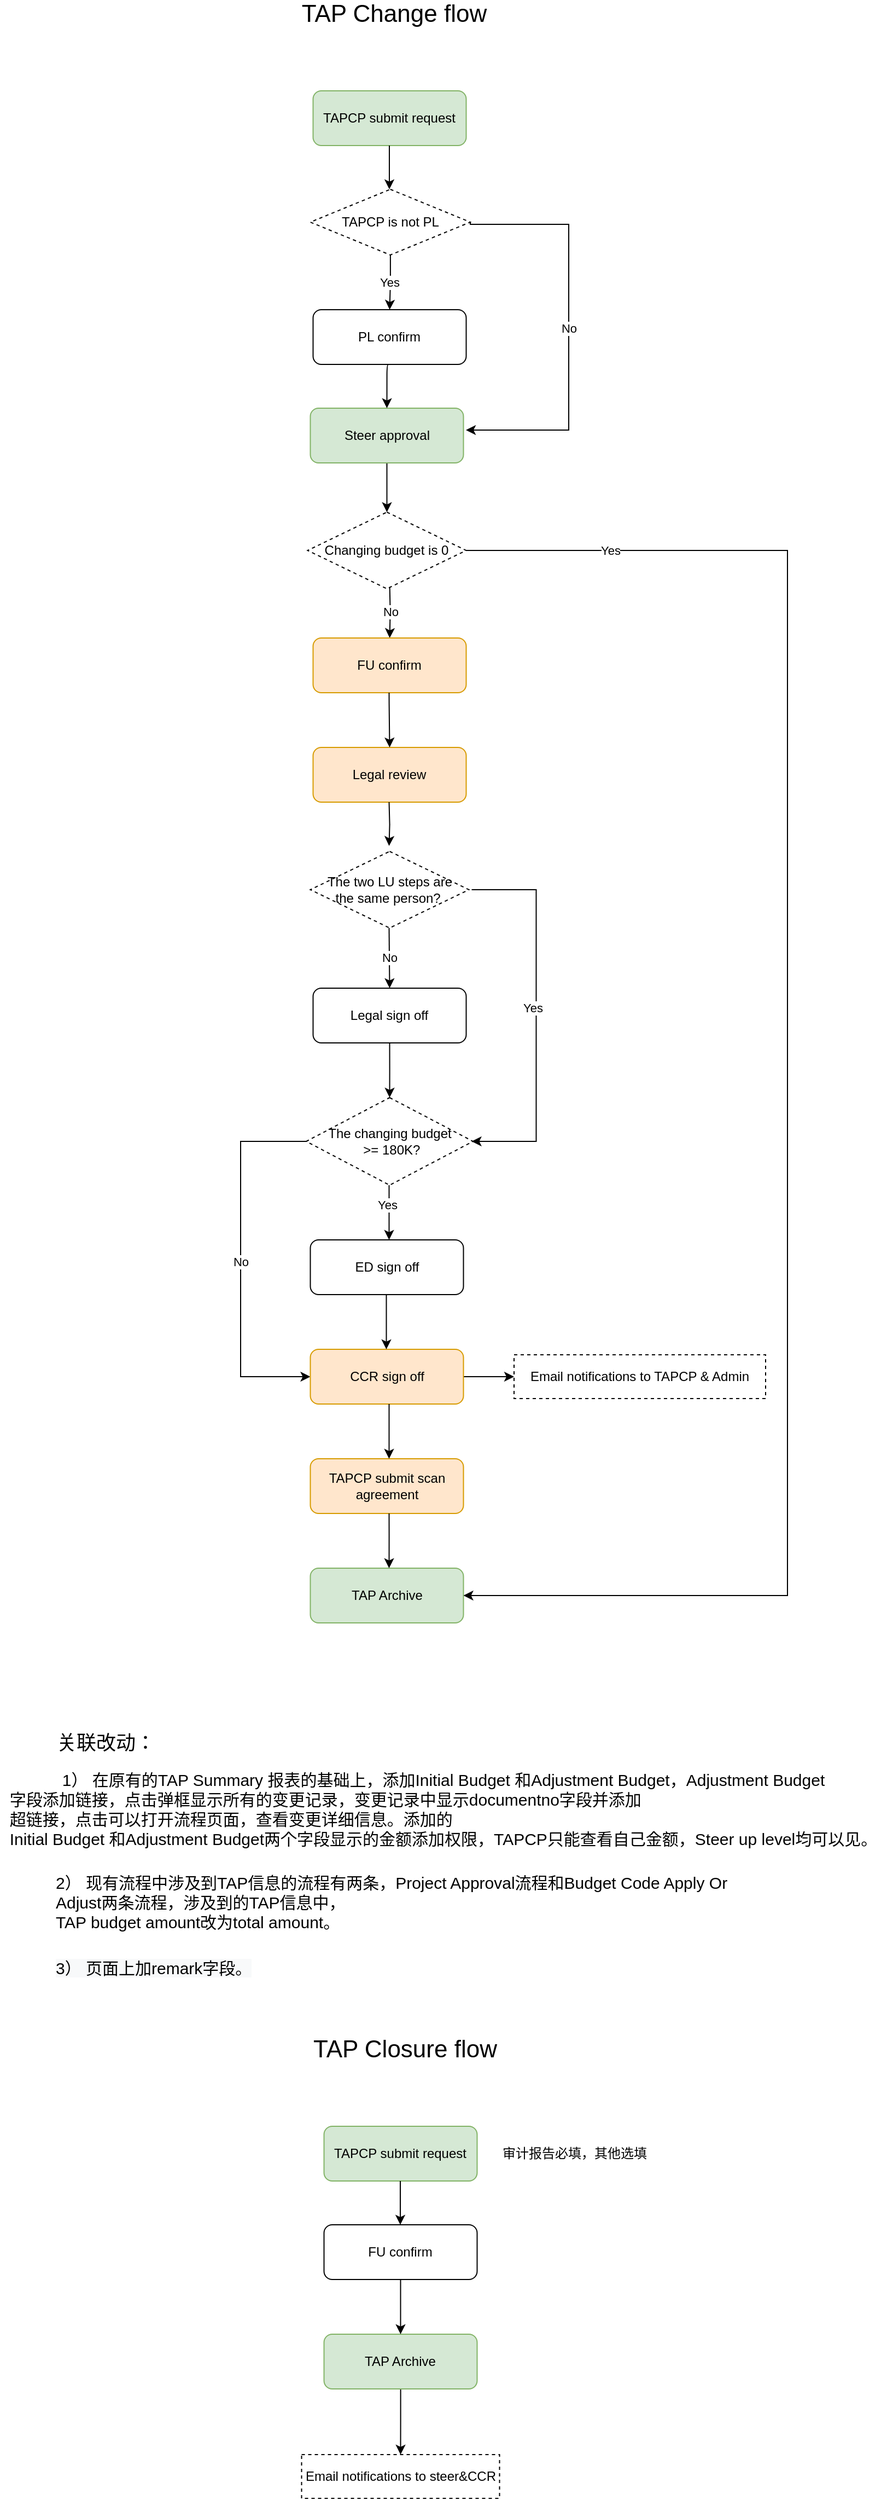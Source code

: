 <mxfile version="14.6.13" type="github" pages="2">
  <diagram id="7MoNXVCcNUYNwAY7rI64" name="Page-1">
    <mxGraphModel dx="1186" dy="796" grid="1" gridSize="10" guides="1" tooltips="1" connect="1" arrows="1" fold="1" page="1" pageScale="1" pageWidth="827" pageHeight="1169" math="0" shadow="0">
      <root>
        <mxCell id="0" />
        <mxCell id="1" parent="0" />
        <mxCell id="ThxzhjDylVs6adALKP7m-2" value="TAPCP submit request" style="rounded=1;whiteSpace=wrap;html=1;fillColor=#d5e8d4;strokeColor=#82b366;" parent="1" vertex="1">
          <mxGeometry x="316.25" y="130" width="140" height="50" as="geometry" />
        </mxCell>
        <mxCell id="ThxzhjDylVs6adALKP7m-6" value="No" style="edgeStyle=orthogonalEdgeStyle;rounded=0;orthogonalLoop=1;jettySize=auto;html=1;" parent="1" target="ThxzhjDylVs6adALKP7m-5" edge="1">
          <mxGeometry relative="1" as="geometry">
            <mxPoint x="386.25" y="580" as="sourcePoint" />
          </mxGeometry>
        </mxCell>
        <mxCell id="jpl5n9HmJh5xn0HnWr5r-12" style="edgeStyle=orthogonalEdgeStyle;rounded=0;orthogonalLoop=1;jettySize=auto;html=1;entryX=0.5;entryY=0;entryDx=0;entryDy=0;" parent="1" source="ThxzhjDylVs6adALKP7m-4" target="jpl5n9HmJh5xn0HnWr5r-10" edge="1">
          <mxGeometry relative="1" as="geometry" />
        </mxCell>
        <mxCell id="ThxzhjDylVs6adALKP7m-4" value="Steer approval" style="rounded=1;whiteSpace=wrap;html=1;fillColor=#d5e8d4;strokeColor=#82b366;" parent="1" vertex="1">
          <mxGeometry x="313.75" y="420" width="140" height="50" as="geometry" />
        </mxCell>
        <mxCell id="ThxzhjDylVs6adALKP7m-5" value="FU confirm" style="rounded=1;whiteSpace=wrap;html=1;fillColor=#ffe6cc;strokeColor=#d79b00;" parent="1" vertex="1">
          <mxGeometry x="316.25" y="630" width="140" height="50" as="geometry" />
        </mxCell>
        <mxCell id="ThxzhjDylVs6adALKP7m-7" value="Legal review" style="rounded=1;whiteSpace=wrap;html=1;fillColor=#ffe6cc;strokeColor=#d79b00;" parent="1" vertex="1">
          <mxGeometry x="316.25" y="730" width="140" height="50" as="geometry" />
        </mxCell>
        <mxCell id="ThxzhjDylVs6adALKP7m-9" value="Legal sign off" style="rounded=1;whiteSpace=wrap;html=1;" parent="1" vertex="1">
          <mxGeometry x="316.25" y="950" width="140" height="50" as="geometry" />
        </mxCell>
        <mxCell id="ThxzhjDylVs6adALKP7m-11" value="" style="edgeStyle=orthogonalEdgeStyle;rounded=0;orthogonalLoop=1;jettySize=auto;html=1;" parent="1" edge="1">
          <mxGeometry relative="1" as="geometry">
            <mxPoint x="385.75" y="680" as="sourcePoint" />
            <mxPoint x="386.25" y="730" as="targetPoint" />
            <Array as="points">
              <mxPoint x="386.25" y="690" />
              <mxPoint x="386.25" y="690" />
            </Array>
          </mxGeometry>
        </mxCell>
        <mxCell id="ThxzhjDylVs6adALKP7m-14" value="" style="edgeStyle=orthogonalEdgeStyle;rounded=0;orthogonalLoop=1;jettySize=auto;html=1;exitX=0.5;exitY=1;exitDx=0;exitDy=0;" parent="1" source="ThxzhjDylVs6adALKP7m-9" edge="1">
          <mxGeometry relative="1" as="geometry">
            <mxPoint x="385.75" y="1030" as="sourcePoint" />
            <mxPoint x="386.25" y="1050" as="targetPoint" />
            <Array as="points" />
          </mxGeometry>
        </mxCell>
        <mxCell id="ThxzhjDylVs6adALKP7m-20" value="" style="edgeStyle=orthogonalEdgeStyle;rounded=0;orthogonalLoop=1;jettySize=auto;html=1;" parent="1" edge="1">
          <mxGeometry relative="1" as="geometry">
            <mxPoint x="385.75" y="780" as="sourcePoint" />
            <mxPoint x="385.75" y="820" as="targetPoint" />
          </mxGeometry>
        </mxCell>
        <mxCell id="ThxzhjDylVs6adALKP7m-21" value="&lt;span&gt;The two LU steps are &lt;br&gt;the same person?&amp;nbsp;&lt;/span&gt;" style="rhombus;whiteSpace=wrap;html=1;dashed=1;" parent="1" vertex="1">
          <mxGeometry x="313.75" y="825" width="145" height="70" as="geometry" />
        </mxCell>
        <mxCell id="ThxzhjDylVs6adALKP7m-24" value="No" style="edgeStyle=orthogonalEdgeStyle;rounded=0;orthogonalLoop=1;jettySize=auto;html=1;entryX=0.5;entryY=0;entryDx=0;entryDy=0;" parent="1" target="ThxzhjDylVs6adALKP7m-9" edge="1">
          <mxGeometry relative="1" as="geometry">
            <mxPoint x="385.75" y="895" as="sourcePoint" />
            <mxPoint x="385.75" y="935" as="targetPoint" />
          </mxGeometry>
        </mxCell>
        <mxCell id="jpl5n9HmJh5xn0HnWr5r-16" value="No" style="edgeStyle=orthogonalEdgeStyle;rounded=0;orthogonalLoop=1;jettySize=auto;html=1;entryX=0;entryY=0.5;entryDx=0;entryDy=0;exitX=0;exitY=0.5;exitDx=0;exitDy=0;" parent="1" source="ThxzhjDylVs6adALKP7m-28" target="ThxzhjDylVs6adALKP7m-36" edge="1">
          <mxGeometry relative="1" as="geometry">
            <mxPoint x="200" y="1260" as="targetPoint" />
            <mxPoint x="300" y="1100" as="sourcePoint" />
            <Array as="points">
              <mxPoint x="250" y="1090" />
              <mxPoint x="250" y="1305" />
            </Array>
          </mxGeometry>
        </mxCell>
        <mxCell id="ThxzhjDylVs6adALKP7m-28" value="The changing budget&lt;br&gt;&amp;nbsp;&amp;gt;= 180K?" style="rhombus;whiteSpace=wrap;html=1;dashed=1;" parent="1" vertex="1">
          <mxGeometry x="310" y="1050" width="152.5" height="80" as="geometry" />
        </mxCell>
        <mxCell id="ThxzhjDylVs6adALKP7m-29" value="" style="edgeStyle=orthogonalEdgeStyle;rounded=0;orthogonalLoop=1;jettySize=auto;html=1;exitX=0.5;exitY=1;exitDx=0;exitDy=0;" parent="1" edge="1">
          <mxGeometry relative="1" as="geometry">
            <mxPoint x="385.75" y="1130" as="sourcePoint" />
            <mxPoint x="385.75" y="1180" as="targetPoint" />
            <Array as="points" />
          </mxGeometry>
        </mxCell>
        <mxCell id="ThxzhjDylVs6adALKP7m-35" value="Yes" style="edgeLabel;html=1;align=center;verticalAlign=middle;resizable=0;points=[];" parent="ThxzhjDylVs6adALKP7m-29" vertex="1" connectable="0">
          <mxGeometry x="-0.28" y="-2" relative="1" as="geometry">
            <mxPoint as="offset" />
          </mxGeometry>
        </mxCell>
        <mxCell id="ThxzhjDylVs6adALKP7m-30" value="ED sign off" style="rounded=1;whiteSpace=wrap;html=1;" parent="1" vertex="1">
          <mxGeometry x="313.75" y="1180" width="140" height="50" as="geometry" />
        </mxCell>
        <mxCell id="ThxzhjDylVs6adALKP7m-31" value="" style="edgeStyle=orthogonalEdgeStyle;rounded=0;orthogonalLoop=1;jettySize=auto;html=1;exitX=1;exitY=0.5;exitDx=0;exitDy=0;" parent="1" edge="1">
          <mxGeometry relative="1" as="geometry">
            <mxPoint x="461.25" y="860" as="sourcePoint" />
            <mxPoint x="461.25" y="1090" as="targetPoint" />
            <Array as="points">
              <mxPoint x="520.25" y="860" />
              <mxPoint x="520.25" y="1090" />
            </Array>
          </mxGeometry>
        </mxCell>
        <mxCell id="ThxzhjDylVs6adALKP7m-32" value="Yes" style="edgeLabel;html=1;align=center;verticalAlign=middle;resizable=0;points=[];" parent="ThxzhjDylVs6adALKP7m-31" vertex="1" connectable="0">
          <mxGeometry x="-0.044" y="-4" relative="1" as="geometry">
            <mxPoint as="offset" />
          </mxGeometry>
        </mxCell>
        <mxCell id="ThxzhjDylVs6adALKP7m-41" style="edgeStyle=orthogonalEdgeStyle;rounded=0;orthogonalLoop=1;jettySize=auto;html=1;exitX=1;exitY=0.5;exitDx=0;exitDy=0;entryX=0;entryY=0.5;entryDx=0;entryDy=0;" parent="1" source="ThxzhjDylVs6adALKP7m-36" target="ThxzhjDylVs6adALKP7m-38" edge="1">
          <mxGeometry relative="1" as="geometry" />
        </mxCell>
        <mxCell id="ThxzhjDylVs6adALKP7m-36" value="CCR sign off" style="rounded=1;whiteSpace=wrap;html=1;fillColor=#ffe6cc;strokeColor=#d79b00;" parent="1" vertex="1">
          <mxGeometry x="313.75" y="1280" width="140" height="50" as="geometry" />
        </mxCell>
        <mxCell id="ThxzhjDylVs6adALKP7m-37" value="" style="edgeStyle=orthogonalEdgeStyle;rounded=0;orthogonalLoop=1;jettySize=auto;html=1;exitX=0.5;exitY=1;exitDx=0;exitDy=0;" parent="1" edge="1">
          <mxGeometry relative="1" as="geometry">
            <mxPoint x="383.25" y="1230" as="sourcePoint" />
            <mxPoint x="383.25" y="1280" as="targetPoint" />
            <Array as="points" />
          </mxGeometry>
        </mxCell>
        <mxCell id="ThxzhjDylVs6adALKP7m-38" value="Email notifications to TAPCP &amp;amp; Admin" style="html=1;whiteSpace=wrap;container=1;recursiveResize=0;collapsible=0;dashed=1;" parent="1" vertex="1">
          <mxGeometry x="500" y="1285" width="230" height="40" as="geometry" />
        </mxCell>
        <mxCell id="ThxzhjDylVs6adALKP7m-42" value="TAP Archive" style="rounded=1;whiteSpace=wrap;html=1;fillColor=#d5e8d4;strokeColor=#82b366;" parent="1" vertex="1">
          <mxGeometry x="313.75" y="1480" width="140" height="50" as="geometry" />
        </mxCell>
        <mxCell id="ThxzhjDylVs6adALKP7m-43" value="TAPCP submit scan agreement" style="rounded=1;whiteSpace=wrap;html=1;fillColor=#ffe6cc;strokeColor=#d79b00;" parent="1" vertex="1">
          <mxGeometry x="313.75" y="1380" width="140" height="50" as="geometry" />
        </mxCell>
        <mxCell id="ThxzhjDylVs6adALKP7m-44" value="" style="edgeStyle=orthogonalEdgeStyle;rounded=0;orthogonalLoop=1;jettySize=auto;html=1;exitX=0.5;exitY=1;exitDx=0;exitDy=0;" parent="1" edge="1">
          <mxGeometry relative="1" as="geometry">
            <mxPoint x="385.75" y="1330" as="sourcePoint" />
            <mxPoint x="385.75" y="1380" as="targetPoint" />
            <Array as="points" />
          </mxGeometry>
        </mxCell>
        <mxCell id="ThxzhjDylVs6adALKP7m-45" value="" style="edgeStyle=orthogonalEdgeStyle;rounded=0;orthogonalLoop=1;jettySize=auto;html=1;exitX=0.5;exitY=1;exitDx=0;exitDy=0;" parent="1" edge="1">
          <mxGeometry relative="1" as="geometry">
            <mxPoint x="385.75" y="1430" as="sourcePoint" />
            <mxPoint x="385.75" y="1480" as="targetPoint" />
            <Array as="points">
              <mxPoint x="385.5" y="1450" />
              <mxPoint x="385.5" y="1450" />
            </Array>
          </mxGeometry>
        </mxCell>
        <mxCell id="ThxzhjDylVs6adALKP7m-46" value="&lt;font style=&quot;font-size: 22px&quot;&gt;TAP Change flow&lt;/font&gt;" style="text;html=1;align=center;verticalAlign=middle;resizable=0;points=[];autosize=1;" parent="1" vertex="1">
          <mxGeometry x="300" y="50" width="180" height="20" as="geometry" />
        </mxCell>
        <mxCell id="ThxzhjDylVs6adALKP7m-47" value="&lt;font style=&quot;font-size: 18px&quot;&gt;关联改动：&lt;/font&gt;" style="text;html=1;align=left;verticalAlign=middle;resizable=0;points=[];autosize=1;" parent="1" vertex="1">
          <mxGeometry x="80" y="1630" width="110" height="20" as="geometry" />
        </mxCell>
        <mxCell id="ThxzhjDylVs6adALKP7m-48" value="&lt;font style=&quot;font-size: 15px&quot;&gt;&lt;span style=&quot;text-align: left&quot;&gt;1）&amp;nbsp;&lt;/span&gt;&lt;span style=&quot;text-align: left&quot;&gt;在原有的TAP Summary 报表的基础上，添加Initial Budget 和Adjustment Budget，&lt;/span&gt;&lt;span style=&quot;text-align: left&quot;&gt;Adjustment Budget&lt;/span&gt;&lt;/font&gt;&lt;div style=&quot;text-align: left ; font-size: 15px&quot;&gt;&lt;font style=&quot;font-size: 15px&quot;&gt;字段添加链接，点击弹框显示所有的变更记录，变更记录中显示documentno字段并添加&lt;/font&gt;&lt;/div&gt;&lt;div style=&quot;text-align: left ; font-size: 15px&quot;&gt;&lt;font style=&quot;font-size: 15px&quot;&gt;超链接，点击可以打开流程页面，查看变更详细信息。添加的&lt;/font&gt;&lt;/div&gt;&lt;font style=&quot;font-size: 15px&quot;&gt;&lt;span style=&quot;text-align: left&quot;&gt;Initial Budget 和Adjustment Budget&lt;/span&gt;&lt;span style=&quot;text-align: left&quot;&gt;两个字段显示的金额添加权限，TAPCP只能查看自己金额，Steer up level均可以见。&lt;/span&gt;&lt;/font&gt;" style="text;html=1;align=center;verticalAlign=middle;resizable=0;points=[];autosize=1;" parent="1" vertex="1">
          <mxGeometry x="30" y="1670" width="810" height="60" as="geometry" />
        </mxCell>
        <mxCell id="ThxzhjDylVs6adALKP7m-49" value="&lt;font style=&quot;font-size: 15px&quot;&gt;&lt;span&gt;2） &lt;/span&gt;&lt;/font&gt;&lt;span style=&quot;font-size: 15px&quot;&gt;现有流程中涉及到TAP信息的流程有两条，Project Approval流程和Budget Code Apply Or&lt;/span&gt;&lt;div&gt;&lt;span style=&quot;font-size: 15px&quot;&gt;Adjust两条流程，涉及到的TAP信息中，&lt;/span&gt;&lt;/div&gt;&lt;span style=&quot;font-size: 15px&quot;&gt;TAP budget amount改为total amount。&amp;nbsp;&amp;nbsp;&lt;/span&gt;" style="text;html=1;align=left;verticalAlign=middle;resizable=0;points=[];autosize=1;" parent="1" vertex="1">
          <mxGeometry x="78.75" y="1760" width="630" height="50" as="geometry" />
        </mxCell>
        <mxCell id="jpl5n9HmJh5xn0HnWr5r-2" value="" style="edgeStyle=segmentEdgeStyle;endArrow=classic;html=1;entryX=0.5;entryY=0;entryDx=0;entryDy=0;exitX=0.5;exitY=1;exitDx=0;exitDy=0;" parent="1" source="jpl5n9HmJh5xn0HnWr5r-6" edge="1">
          <mxGeometry width="50" height="50" relative="1" as="geometry">
            <mxPoint x="384" y="400" as="sourcePoint" />
            <mxPoint x="383.75" y="420" as="targetPoint" />
            <Array as="points">
              <mxPoint x="384" y="380" />
            </Array>
          </mxGeometry>
        </mxCell>
        <mxCell id="jpl5n9HmJh5xn0HnWr5r-7" value="Yes" style="edgeStyle=orthogonalEdgeStyle;rounded=0;orthogonalLoop=1;jettySize=auto;html=1;entryX=0.5;entryY=0;entryDx=0;entryDy=0;" parent="1" source="jpl5n9HmJh5xn0HnWr5r-3" target="jpl5n9HmJh5xn0HnWr5r-6" edge="1">
          <mxGeometry relative="1" as="geometry" />
        </mxCell>
        <mxCell id="jpl5n9HmJh5xn0HnWr5r-8" value="No" style="edgeStyle=orthogonalEdgeStyle;rounded=0;orthogonalLoop=1;jettySize=auto;html=1;exitX=1;exitY=0.5;exitDx=0;exitDy=0;" parent="1" source="jpl5n9HmJh5xn0HnWr5r-3" edge="1">
          <mxGeometry relative="1" as="geometry">
            <mxPoint x="456" y="240" as="sourcePoint" />
            <mxPoint x="456" y="440" as="targetPoint" />
            <Array as="points">
              <mxPoint x="460" y="252" />
              <mxPoint x="550" y="252" />
              <mxPoint x="550" y="440" />
              <mxPoint x="456" y="440" />
            </Array>
          </mxGeometry>
        </mxCell>
        <mxCell id="jpl5n9HmJh5xn0HnWr5r-3" value="TAPCP is not PL" style="rhombus;whiteSpace=wrap;html=1;dashed=1;" parent="1" vertex="1">
          <mxGeometry x="313.75" y="220" width="146.25" height="60" as="geometry" />
        </mxCell>
        <mxCell id="jpl5n9HmJh5xn0HnWr5r-5" value="" style="edgeStyle=segmentEdgeStyle;endArrow=classic;html=1;" parent="1" edge="1">
          <mxGeometry width="50" height="50" relative="1" as="geometry">
            <mxPoint x="386" y="180" as="sourcePoint" />
            <mxPoint x="386" y="220" as="targetPoint" />
          </mxGeometry>
        </mxCell>
        <mxCell id="jpl5n9HmJh5xn0HnWr5r-6" value="PL confirm" style="rounded=1;whiteSpace=wrap;html=1;" parent="1" vertex="1">
          <mxGeometry x="316.25" y="330" width="140" height="50" as="geometry" />
        </mxCell>
        <mxCell id="jpl5n9HmJh5xn0HnWr5r-14" style="edgeStyle=orthogonalEdgeStyle;rounded=0;orthogonalLoop=1;jettySize=auto;html=1;exitX=1;exitY=0.5;exitDx=0;exitDy=0;entryX=1;entryY=0.5;entryDx=0;entryDy=0;" parent="1" source="jpl5n9HmJh5xn0HnWr5r-10" target="ThxzhjDylVs6adALKP7m-42" edge="1">
          <mxGeometry relative="1" as="geometry">
            <mxPoint x="456" y="1500" as="targetPoint" />
            <Array as="points">
              <mxPoint x="750" y="550" />
              <mxPoint x="750" y="1505" />
            </Array>
          </mxGeometry>
        </mxCell>
        <mxCell id="jpl5n9HmJh5xn0HnWr5r-15" value="Yes" style="edgeLabel;html=1;align=center;verticalAlign=middle;resizable=0;points=[];" parent="jpl5n9HmJh5xn0HnWr5r-14" vertex="1" connectable="0">
          <mxGeometry x="-0.83" relative="1" as="geometry">
            <mxPoint as="offset" />
          </mxGeometry>
        </mxCell>
        <mxCell id="jpl5n9HmJh5xn0HnWr5r-10" value="Changing budget is 0" style="rhombus;whiteSpace=wrap;html=1;dashed=1;" parent="1" vertex="1">
          <mxGeometry x="311.25" y="515" width="145" height="70" as="geometry" />
        </mxCell>
        <mxCell id="jpl5n9HmJh5xn0HnWr5r-17" value="TAPCP submit request" style="rounded=1;whiteSpace=wrap;html=1;fillColor=#d5e8d4;strokeColor=#82b366;" parent="1" vertex="1">
          <mxGeometry x="326.25" y="1990" width="140" height="50" as="geometry" />
        </mxCell>
        <mxCell id="jpl5n9HmJh5xn0HnWr5r-56" style="edgeStyle=orthogonalEdgeStyle;rounded=0;orthogonalLoop=1;jettySize=auto;html=1;" parent="1" source="jpl5n9HmJh5xn0HnWr5r-20" edge="1">
          <mxGeometry relative="1" as="geometry">
            <mxPoint x="396.25" y="2290" as="targetPoint" />
          </mxGeometry>
        </mxCell>
        <mxCell id="jpl5n9HmJh5xn0HnWr5r-20" value="TAP Archive" style="rounded=1;whiteSpace=wrap;html=1;fillColor=#d5e8d4;strokeColor=#82b366;" parent="1" vertex="1">
          <mxGeometry x="326.25" y="2180" width="140" height="50" as="geometry" />
        </mxCell>
        <mxCell id="jpl5n9HmJh5xn0HnWr5r-44" value="&lt;font style=&quot;font-size: 22px&quot;&gt;TAP Closure flow&lt;/font&gt;" style="text;html=1;align=center;verticalAlign=middle;resizable=0;points=[];autosize=1;" parent="1" vertex="1">
          <mxGeometry x="310" y="1910" width="180" height="20" as="geometry" />
        </mxCell>
        <mxCell id="jpl5n9HmJh5xn0HnWr5r-49" value="" style="edgeStyle=segmentEdgeStyle;endArrow=classic;html=1;" parent="1" edge="1">
          <mxGeometry width="50" height="50" relative="1" as="geometry">
            <mxPoint x="396" y="2040" as="sourcePoint" />
            <mxPoint x="396" y="2080" as="targetPoint" />
          </mxGeometry>
        </mxCell>
        <mxCell id="jpl5n9HmJh5xn0HnWr5r-55" style="edgeStyle=orthogonalEdgeStyle;rounded=0;orthogonalLoop=1;jettySize=auto;html=1;entryX=0.5;entryY=0;entryDx=0;entryDy=0;" parent="1" source="jpl5n9HmJh5xn0HnWr5r-50" target="jpl5n9HmJh5xn0HnWr5r-20" edge="1">
          <mxGeometry relative="1" as="geometry" />
        </mxCell>
        <mxCell id="jpl5n9HmJh5xn0HnWr5r-50" value="FU confirm" style="rounded=1;whiteSpace=wrap;html=1;" parent="1" vertex="1">
          <mxGeometry x="326.25" y="2080" width="140" height="50" as="geometry" />
        </mxCell>
        <mxCell id="jpl5n9HmJh5xn0HnWr5r-57" value="Email notifications to steer&amp;amp;CCR" style="html=1;whiteSpace=wrap;container=1;recursiveResize=0;collapsible=0;dashed=1;" parent="1" vertex="1">
          <mxGeometry x="305.75" y="2290" width="181" height="40" as="geometry" />
        </mxCell>
        <mxCell id="jpl5n9HmJh5xn0HnWr5r-58" value="审计报告必填，其他选填" style="text;html=1;align=center;verticalAlign=middle;resizable=0;points=[];autosize=1;" parent="1" vertex="1">
          <mxGeometry x="480" y="2005" width="150" height="20" as="geometry" />
        </mxCell>
        <mxCell id="jpl5n9HmJh5xn0HnWr5r-59" value="&lt;span style=&quot;color: rgb(0 , 0 , 0) ; font-family: &amp;#34;helvetica&amp;#34; ; font-size: 15px ; font-style: normal ; font-weight: 400 ; letter-spacing: normal ; text-align: left ; text-indent: 0px ; text-transform: none ; word-spacing: 0px ; background-color: rgb(248 , 249 , 250) ; display: inline ; float: none&quot;&gt;3） 页面上加remark字段。&lt;/span&gt;" style="text;whiteSpace=wrap;html=1;" parent="1" vertex="1">
          <mxGeometry x="78.75" y="1830" width="211.25" height="30" as="geometry" />
        </mxCell>
      </root>
    </mxGraphModel>
  </diagram>
  <diagram id="wru8TKKfG9sL-8NLQpwU" name="Page-2">
    <mxGraphModel dx="1186" dy="796" grid="1" gridSize="10" guides="1" tooltips="1" connect="1" arrows="1" fold="1" page="1" pageScale="1" pageWidth="827" pageHeight="1169" math="0" shadow="0">
      <root>
        <mxCell id="iFA-DB7Uv-EhlPNJtt0m-0" />
        <mxCell id="iFA-DB7Uv-EhlPNJtt0m-1" parent="iFA-DB7Uv-EhlPNJtt0m-0" />
        <mxCell id="1NJrAFu0L63QyhJtdDlg-2" style="edgeStyle=orthogonalEdgeStyle;rounded=0;orthogonalLoop=1;jettySize=auto;html=1;exitX=0.5;exitY=1;exitDx=0;exitDy=0;entryX=0.5;entryY=0;entryDx=0;entryDy=0;" edge="1" parent="iFA-DB7Uv-EhlPNJtt0m-1" source="KvY4d8KhaH_lt6uu50B_-0" target="bjkOoC-GCuJ8xKyaMIG6-0">
          <mxGeometry relative="1" as="geometry">
            <Array as="points">
              <mxPoint x="410" y="190" />
              <mxPoint x="180" y="190" />
            </Array>
          </mxGeometry>
        </mxCell>
        <mxCell id="KvY4d8KhaH_lt6uu50B_-0" value="Staff submit request form" style="rounded=1;whiteSpace=wrap;html=1;strokeColor=#82b366;fillColor=#D5E8D4;" vertex="1" parent="iFA-DB7Uv-EhlPNJtt0m-1">
          <mxGeometry x="340" y="110" width="140" height="50" as="geometry" />
        </mxCell>
        <mxCell id="hfz-k9Klz5vbg7DkTjjm-0" value="&lt;font style=&quot;font-size: 22px&quot;&gt;Non-project&amp;amp;non-financial file stamp&lt;/font&gt;" style="text;html=1;align=center;verticalAlign=middle;resizable=0;points=[];autosize=1;" vertex="1" parent="iFA-DB7Uv-EhlPNJtt0m-1">
          <mxGeometry x="230" y="40" width="370" height="20" as="geometry" />
        </mxCell>
        <mxCell id="na04GYMhxvuSuQhqF9BN-4" style="edgeStyle=orthogonalEdgeStyle;rounded=0;orthogonalLoop=1;jettySize=auto;html=1;exitX=1;exitY=0.5;exitDx=0;exitDy=0;entryX=0;entryY=0.5;entryDx=0;entryDy=0;" edge="1" parent="iFA-DB7Uv-EhlPNJtt0m-1" source="bjkOoC-GCuJ8xKyaMIG6-0" target="na04GYMhxvuSuQhqF9BN-3">
          <mxGeometry relative="1" as="geometry" />
        </mxCell>
        <mxCell id="bjkOoC-GCuJ8xKyaMIG6-0" value="Staff select the giving&lt;br&gt;file type" style="rhombus;whiteSpace=wrap;html=1;dashed=1;" vertex="1" parent="iFA-DB7Uv-EhlPNJtt0m-1">
          <mxGeometry x="88.43" y="250" width="183.13" height="60" as="geometry" />
        </mxCell>
        <mxCell id="na04GYMhxvuSuQhqF9BN-14" style="edgeStyle=orthogonalEdgeStyle;rounded=0;orthogonalLoop=1;jettySize=auto;html=1;exitX=0.5;exitY=1;exitDx=0;exitDy=0;endArrow=none;endFill=0;" edge="1" parent="iFA-DB7Uv-EhlPNJtt0m-1" source="na04GYMhxvuSuQhqF9BN-0">
          <mxGeometry relative="1" as="geometry">
            <mxPoint x="416" y="500" as="targetPoint" />
            <Array as="points">
              <mxPoint x="180" y="500" />
              <mxPoint x="416" y="500" />
            </Array>
          </mxGeometry>
        </mxCell>
        <mxCell id="na04GYMhxvuSuQhqF9BN-0" value="CCR sign off" style="rounded=1;whiteSpace=wrap;html=1;fillColor=#D5E8D4;" vertex="1" parent="iFA-DB7Uv-EhlPNJtt0m-1">
          <mxGeometry x="110.01" y="400" width="140" height="50" as="geometry" />
        </mxCell>
        <mxCell id="na04GYMhxvuSuQhqF9BN-1" style="edgeStyle=orthogonalEdgeStyle;rounded=0;orthogonalLoop=1;jettySize=auto;html=1;entryX=0.5;entryY=0;entryDx=0;entryDy=0;" edge="1" parent="iFA-DB7Uv-EhlPNJtt0m-1" source="bjkOoC-GCuJ8xKyaMIG6-0">
          <mxGeometry relative="1" as="geometry">
            <mxPoint x="180" y="340" as="sourcePoint" />
            <mxPoint x="179.505" y="400" as="targetPoint" />
            <Array as="points">
              <mxPoint x="180" y="370" />
            </Array>
          </mxGeometry>
        </mxCell>
        <mxCell id="na04GYMhxvuSuQhqF9BN-2" value="&lt;font style=&quot;color: rgb(0 , 0 , 0) ; font-family: &amp;#34;helvetica&amp;#34; ; font-size: 10px ; font-style: normal ; font-weight: 400 ; letter-spacing: normal ; text-indent: 0px ; text-transform: none ; word-spacing: 0px ; background-color: rgb(248 , 249 , 250)&quot;&gt;&lt;span id=&quot;docs-internal-guid-22205865-7fff-2ee9-adea-ba8428dde3e2&quot;&gt;&lt;span style=&quot;font-family: &amp;#34;arial&amp;#34; ; background-color: transparent ; vertical-align: baseline&quot;&gt;选择File type：&lt;br&gt;年度计划/&lt;br&gt;&lt;/span&gt;&lt;/span&gt;&lt;span id=&quot;docs-internal-guid-65e5a0f3-7fff-025f-27c8-fa48c7ccdabe&quot;&gt;&lt;span style=&quot;font-family: &amp;#34;arial&amp;#34; ; background-color: transparent ; vertical-align: baseline&quot;&gt;年度报告/&lt;br&gt;&lt;/span&gt;&lt;/span&gt;&lt;/font&gt;&lt;span id=&quot;docs-internal-guid-cd5fa783-7fff-c95f-9ea7-04251da108fa&quot; style=&quot;color: rgb(0 , 0 , 0) ; font-family: &amp;#34;helvetica&amp;#34; ; font-size: 10px ; font-style: normal ; font-weight: 400 ; letter-spacing: normal ; text-indent: 0px ; text-transform: none ; word-spacing: 0px ; background-color: rgb(248 , 249 , 250)&quot;&gt;&lt;span style=&quot;font-family: &amp;#34;arial&amp;#34; ; background-color: transparent ; vertical-align: baseline&quot;&gt;机构信息变更材料&lt;/span&gt;&lt;/span&gt;" style="text;whiteSpace=wrap;html=1;align=right;" vertex="1" parent="iFA-DB7Uv-EhlPNJtt0m-1">
          <mxGeometry x="60" y="290" width="110" height="70" as="geometry" />
        </mxCell>
        <mxCell id="na04GYMhxvuSuQhqF9BN-8" style="edgeStyle=orthogonalEdgeStyle;rounded=0;orthogonalLoop=1;jettySize=auto;html=1;exitX=0.5;exitY=1;exitDx=0;exitDy=0;entryX=0.55;entryY=0;entryDx=0;entryDy=0;entryPerimeter=0;" edge="1" parent="iFA-DB7Uv-EhlPNJtt0m-1" source="na04GYMhxvuSuQhqF9BN-3" target="na04GYMhxvuSuQhqF9BN-7">
          <mxGeometry relative="1" as="geometry" />
        </mxCell>
        <mxCell id="na04GYMhxvuSuQhqF9BN-9" value="Yes" style="edgeLabel;html=1;align=center;verticalAlign=middle;resizable=0;points=[];" vertex="1" connectable="0" parent="na04GYMhxvuSuQhqF9BN-8">
          <mxGeometry x="0.068" y="2" relative="1" as="geometry">
            <mxPoint as="offset" />
          </mxGeometry>
        </mxCell>
        <mxCell id="na04GYMhxvuSuQhqF9BN-11" style="edgeStyle=orthogonalEdgeStyle;rounded=0;orthogonalLoop=1;jettySize=auto;html=1;entryX=0.5;entryY=0;entryDx=0;entryDy=0;" edge="1" parent="iFA-DB7Uv-EhlPNJtt0m-1" source="na04GYMhxvuSuQhqF9BN-3" target="na04GYMhxvuSuQhqF9BN-10">
          <mxGeometry relative="1" as="geometry" />
        </mxCell>
        <mxCell id="na04GYMhxvuSuQhqF9BN-12" value="No" style="edgeLabel;html=1;align=center;verticalAlign=middle;resizable=0;points=[];" vertex="1" connectable="0" parent="na04GYMhxvuSuQhqF9BN-11">
          <mxGeometry x="-0.514" relative="1" as="geometry">
            <mxPoint as="offset" />
          </mxGeometry>
        </mxCell>
        <mxCell id="na04GYMhxvuSuQhqF9BN-3" value="Does Staff select the&lt;br&gt;approver(s)?" style="rhombus;whiteSpace=wrap;html=1;dashed=1;" vertex="1" parent="iFA-DB7Uv-EhlPNJtt0m-1">
          <mxGeometry x="330" y="250" width="180" height="60" as="geometry" />
        </mxCell>
        <mxCell id="na04GYMhxvuSuQhqF9BN-6" value="&lt;font style=&quot;color: rgb(0 , 0 , 0) ; font-family: &amp;quot;helvetica&amp;quot; ; font-size: 10px ; font-style: normal ; font-weight: 400 ; letter-spacing: normal ; text-indent: 0px ; text-transform: none ; word-spacing: 0px ; background-color: rgb(248 , 249 , 250)&quot;&gt;&lt;span id=&quot;docs-internal-guid-22205865-7fff-2ee9-adea-ba8428dde3e2&quot;&gt;&lt;span style=&quot;font-family: &amp;quot;arial&amp;quot; ; background-color: transparent ; vertical-align: baseline&quot;&gt;选择File type:&lt;br&gt;其它&lt;br&gt;&lt;/span&gt;&lt;/span&gt;&lt;/font&gt;" style="text;whiteSpace=wrap;html=1;align=center;" vertex="1" parent="iFA-DB7Uv-EhlPNJtt0m-1">
          <mxGeometry x="260" y="240" width="86" height="40" as="geometry" />
        </mxCell>
        <mxCell id="na04GYMhxvuSuQhqF9BN-15" style="edgeStyle=orthogonalEdgeStyle;rounded=0;orthogonalLoop=1;jettySize=auto;html=1;exitX=0.5;exitY=1;exitDx=0;exitDy=0;entryX=0.5;entryY=0;entryDx=0;entryDy=0;" edge="1" parent="iFA-DB7Uv-EhlPNJtt0m-1" source="na04GYMhxvuSuQhqF9BN-7" target="na04GYMhxvuSuQhqF9BN-13">
          <mxGeometry relative="1" as="geometry" />
        </mxCell>
        <mxCell id="na04GYMhxvuSuQhqF9BN-7" value="Approver(s) sign off" style="rounded=1;whiteSpace=wrap;html=1;fillColor=#D5E8D4;" vertex="1" parent="iFA-DB7Uv-EhlPNJtt0m-1">
          <mxGeometry x="346" y="400" width="140" height="50" as="geometry" />
        </mxCell>
        <mxCell id="na04GYMhxvuSuQhqF9BN-16" style="edgeStyle=orthogonalEdgeStyle;rounded=0;orthogonalLoop=1;jettySize=auto;html=1;exitX=0.5;exitY=1;exitDx=0;exitDy=0;horizontal=1;endArrow=none;endFill=0;" edge="1" parent="iFA-DB7Uv-EhlPNJtt0m-1" source="na04GYMhxvuSuQhqF9BN-10">
          <mxGeometry relative="1" as="geometry">
            <mxPoint x="410" y="500" as="targetPoint" />
            <Array as="points">
              <mxPoint x="650" y="500" />
              <mxPoint x="410" y="500" />
            </Array>
          </mxGeometry>
        </mxCell>
        <mxCell id="na04GYMhxvuSuQhqF9BN-10" value="OM sign off" style="rounded=1;whiteSpace=wrap;html=1;fillColor=#D5E8D4;" vertex="1" parent="iFA-DB7Uv-EhlPNJtt0m-1">
          <mxGeometry x="580" y="400" width="140" height="50" as="geometry" />
        </mxCell>
        <mxCell id="JzcwpSlJSOtZfQkO79RW-1" style="edgeStyle=orthogonalEdgeStyle;rounded=0;orthogonalLoop=1;jettySize=auto;html=1;exitX=0.5;exitY=1;exitDx=0;exitDy=0;entryX=0.5;entryY=0;entryDx=0;entryDy=0;endArrow=none;endFill=0;" edge="1" parent="iFA-DB7Uv-EhlPNJtt0m-1" source="na04GYMhxvuSuQhqF9BN-13" target="JzcwpSlJSOtZfQkO79RW-0">
          <mxGeometry relative="1" as="geometry" />
        </mxCell>
        <mxCell id="na04GYMhxvuSuQhqF9BN-13" value="Staff/OM upload stamped file" style="rounded=1;whiteSpace=wrap;html=1;fillColor=#D5E8D4;" vertex="1" parent="iFA-DB7Uv-EhlPNJtt0m-1">
          <mxGeometry x="326" y="550" width="180" height="50" as="geometry" />
        </mxCell>
        <mxCell id="JzcwpSlJSOtZfQkO79RW-3" style="edgeStyle=orthogonalEdgeStyle;rounded=0;orthogonalLoop=1;jettySize=auto;html=1;exitX=0.5;exitY=1;exitDx=0;exitDy=0;endArrow=classic;endFill=1;startArrow=none;startFill=0;entryX=0.5;entryY=0;entryDx=0;entryDy=0;" edge="1" parent="iFA-DB7Uv-EhlPNJtt0m-1" source="JzcwpSlJSOtZfQkO79RW-0" target="JzcwpSlJSOtZfQkO79RW-10">
          <mxGeometry relative="1" as="geometry">
            <mxPoint x="416" y="860" as="targetPoint" />
          </mxGeometry>
        </mxCell>
        <mxCell id="JzcwpSlJSOtZfQkO79RW-11" value="No" style="edgeLabel;html=1;align=center;verticalAlign=middle;resizable=0;points=[];" vertex="1" connectable="0" parent="JzcwpSlJSOtZfQkO79RW-3">
          <mxGeometry x="-0.329" y="1" relative="1" as="geometry">
            <mxPoint as="offset" />
          </mxGeometry>
        </mxCell>
        <mxCell id="JzcwpSlJSOtZfQkO79RW-5" value="Yes" style="edgeStyle=orthogonalEdgeStyle;rounded=0;orthogonalLoop=1;jettySize=auto;html=1;exitX=1;exitY=0.5;exitDx=0;exitDy=0;startArrow=none;startFill=0;endArrow=classic;endFill=1;entryX=0.5;entryY=0;entryDx=0;entryDy=0;entryPerimeter=0;" edge="1" parent="iFA-DB7Uv-EhlPNJtt0m-1" source="JzcwpSlJSOtZfQkO79RW-0" target="JzcwpSlJSOtZfQkO79RW-9">
          <mxGeometry relative="1" as="geometry">
            <mxPoint x="602.197" y="695.303" as="targetPoint" />
            <Array as="points">
              <mxPoint x="660" y="690" />
            </Array>
          </mxGeometry>
        </mxCell>
        <mxCell id="JzcwpSlJSOtZfQkO79RW-0" value="Is the staff upload &lt;br&gt;the stamped file?" style="rhombus;whiteSpace=wrap;html=1;dashed=1;" vertex="1" parent="iFA-DB7Uv-EhlPNJtt0m-1">
          <mxGeometry x="326" y="660" width="180" height="60" as="geometry" />
        </mxCell>
        <mxCell id="JzcwpSlJSOtZfQkO79RW-7" value="&lt;font style=&quot;color: rgb(0 , 0 , 0) ; font-family: &amp;#34;helvetica&amp;#34; ; font-size: 10px ; font-style: normal ; font-weight: 400 ; letter-spacing: normal ; text-indent: 0px ; text-transform: none ; word-spacing: 0px ; background-color: rgb(248 , 249 , 250)&quot;&gt;&lt;span id=&quot;docs-internal-guid-22205865-7fff-2ee9-adea-ba8428dde3e2&quot;&gt;&lt;span style=&quot;font-family: &amp;#34;arial&amp;#34; ; background-color: transparent ; vertical-align: baseline&quot;&gt;Add signature to the right person. &lt;br&gt;Approve after gathering enough information&lt;br&gt;&lt;/span&gt;&lt;/span&gt;&lt;/font&gt;" style="text;whiteSpace=wrap;html=1;align=left;" vertex="1" parent="iFA-DB7Uv-EhlPNJtt0m-1">
          <mxGeometry x="660" y="450" width="130" height="40" as="geometry" />
        </mxCell>
        <mxCell id="JzcwpSlJSOtZfQkO79RW-13" style="edgeStyle=orthogonalEdgeStyle;rounded=0;orthogonalLoop=1;jettySize=auto;html=1;exitX=0.5;exitY=1;exitDx=0;exitDy=0;entryX=1;entryY=0.5;entryDx=0;entryDy=0;startArrow=none;startFill=0;endArrow=classic;endFill=1;" edge="1" parent="iFA-DB7Uv-EhlPNJtt0m-1" source="JzcwpSlJSOtZfQkO79RW-9" target="JzcwpSlJSOtZfQkO79RW-10">
          <mxGeometry relative="1" as="geometry" />
        </mxCell>
        <mxCell id="JzcwpSlJSOtZfQkO79RW-9" value="OM archive" style="rounded=1;whiteSpace=wrap;html=1;fillColor=#D5E8D4;" vertex="1" parent="iFA-DB7Uv-EhlPNJtt0m-1">
          <mxGeometry x="590" y="750" width="140" height="50" as="geometry" />
        </mxCell>
        <mxCell id="JzcwpSlJSOtZfQkO79RW-10" value="" style="ellipse;whiteSpace=wrap;html=1;aspect=fixed;align=center;fillColor=#000000;" vertex="1" parent="iFA-DB7Uv-EhlPNJtt0m-1">
          <mxGeometry x="408.5" y="830" width="15" height="15" as="geometry" />
        </mxCell>
      </root>
    </mxGraphModel>
  </diagram>
</mxfile>
